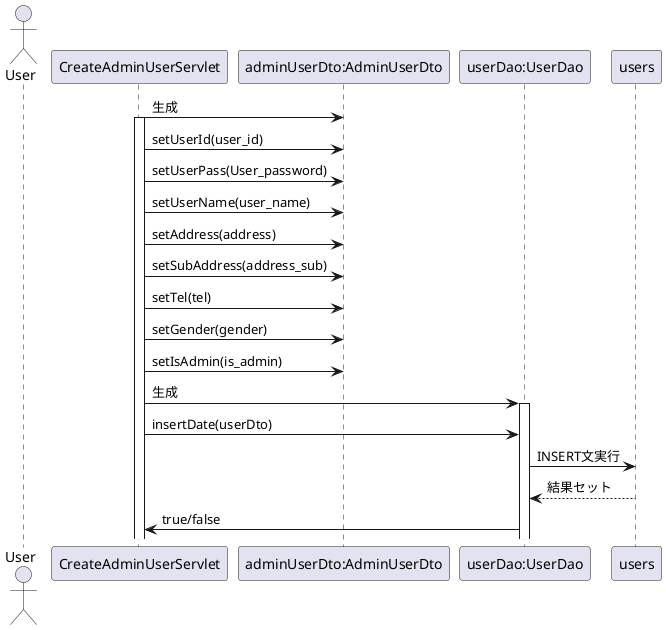 @startuml 
actor User
participant "CreateAdminUserServlet" as A
participant "adminUserDto:AdminUserDto" as B
participant "userDao:UserDao" as C
participant "users" as D
A -> B: 生成
activate A
A -> B: setUserId(user_id)
A -> B: setUserPass(User_password)
A -> B: setUserName(user_name)
A -> B: setAddress(address)
A -> B: setSubAddress(address_sub)
A -> B: setTel(tel)
A -> B: setGender(gender)
A -> B: setIsAdmin(is_admin)
A -> C: 生成
activate C
A -> C: insertDate(userDto)
C -> D: INSERT文実行
D --> C: 結果セット
C -> A: true/false
@enduml